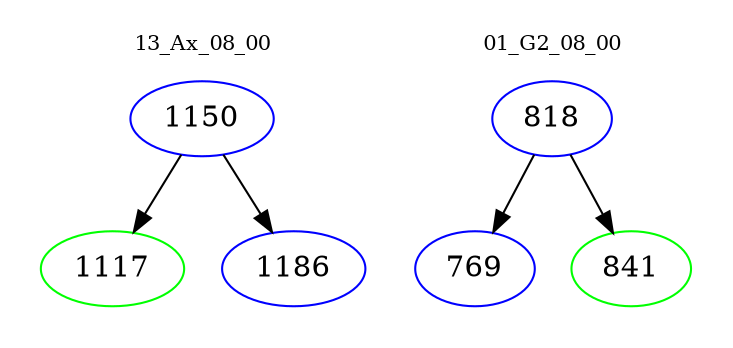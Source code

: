 digraph{
subgraph cluster_0 {
color = white
label = "13_Ax_08_00";
fontsize=10;
T0_1150 [label="1150", color="blue"]
T0_1150 -> T0_1117 [color="black"]
T0_1117 [label="1117", color="green"]
T0_1150 -> T0_1186 [color="black"]
T0_1186 [label="1186", color="blue"]
}
subgraph cluster_1 {
color = white
label = "01_G2_08_00";
fontsize=10;
T1_818 [label="818", color="blue"]
T1_818 -> T1_769 [color="black"]
T1_769 [label="769", color="blue"]
T1_818 -> T1_841 [color="black"]
T1_841 [label="841", color="green"]
}
}
